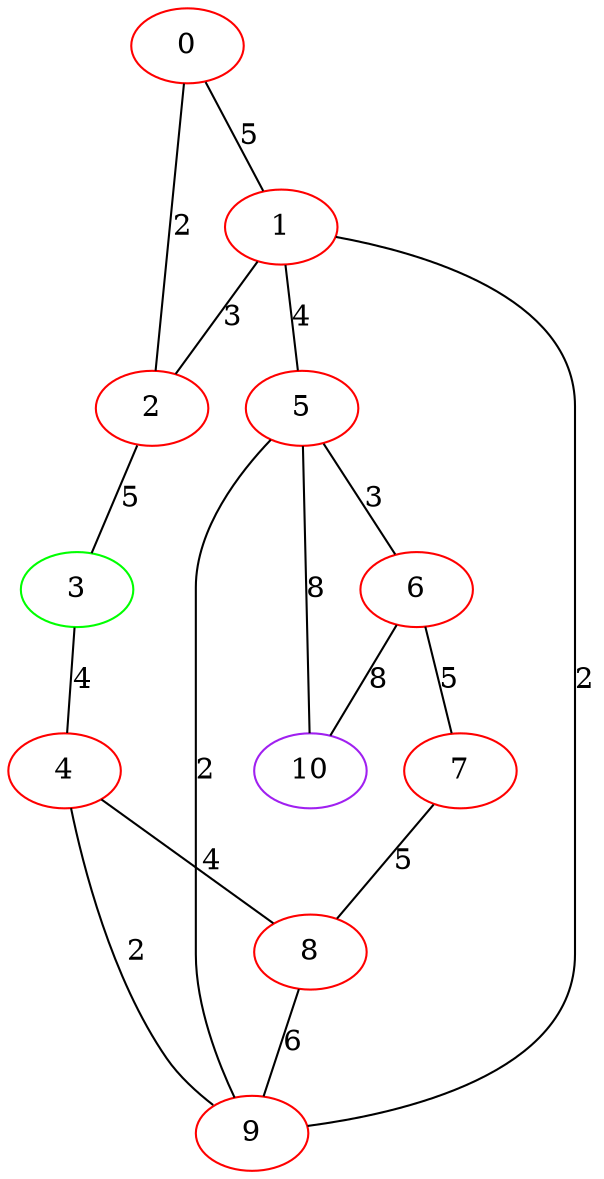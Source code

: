 graph "" {
0 [color=red, weight=1];
1 [color=red, weight=1];
2 [color=red, weight=1];
3 [color=green, weight=2];
4 [color=red, weight=1];
5 [color=red, weight=1];
6 [color=red, weight=1];
7 [color=red, weight=1];
8 [color=red, weight=1];
9 [color=red, weight=1];
10 [color=purple, weight=4];
0 -- 1  [key=0, label=5];
0 -- 2  [key=0, label=2];
1 -- 9  [key=0, label=2];
1 -- 2  [key=0, label=3];
1 -- 5  [key=0, label=4];
2 -- 3  [key=0, label=5];
3 -- 4  [key=0, label=4];
4 -- 8  [key=0, label=4];
4 -- 9  [key=0, label=2];
5 -- 10  [key=0, label=8];
5 -- 6  [key=0, label=3];
5 -- 9  [key=0, label=2];
6 -- 10  [key=0, label=8];
6 -- 7  [key=0, label=5];
7 -- 8  [key=0, label=5];
8 -- 9  [key=0, label=6];
}
